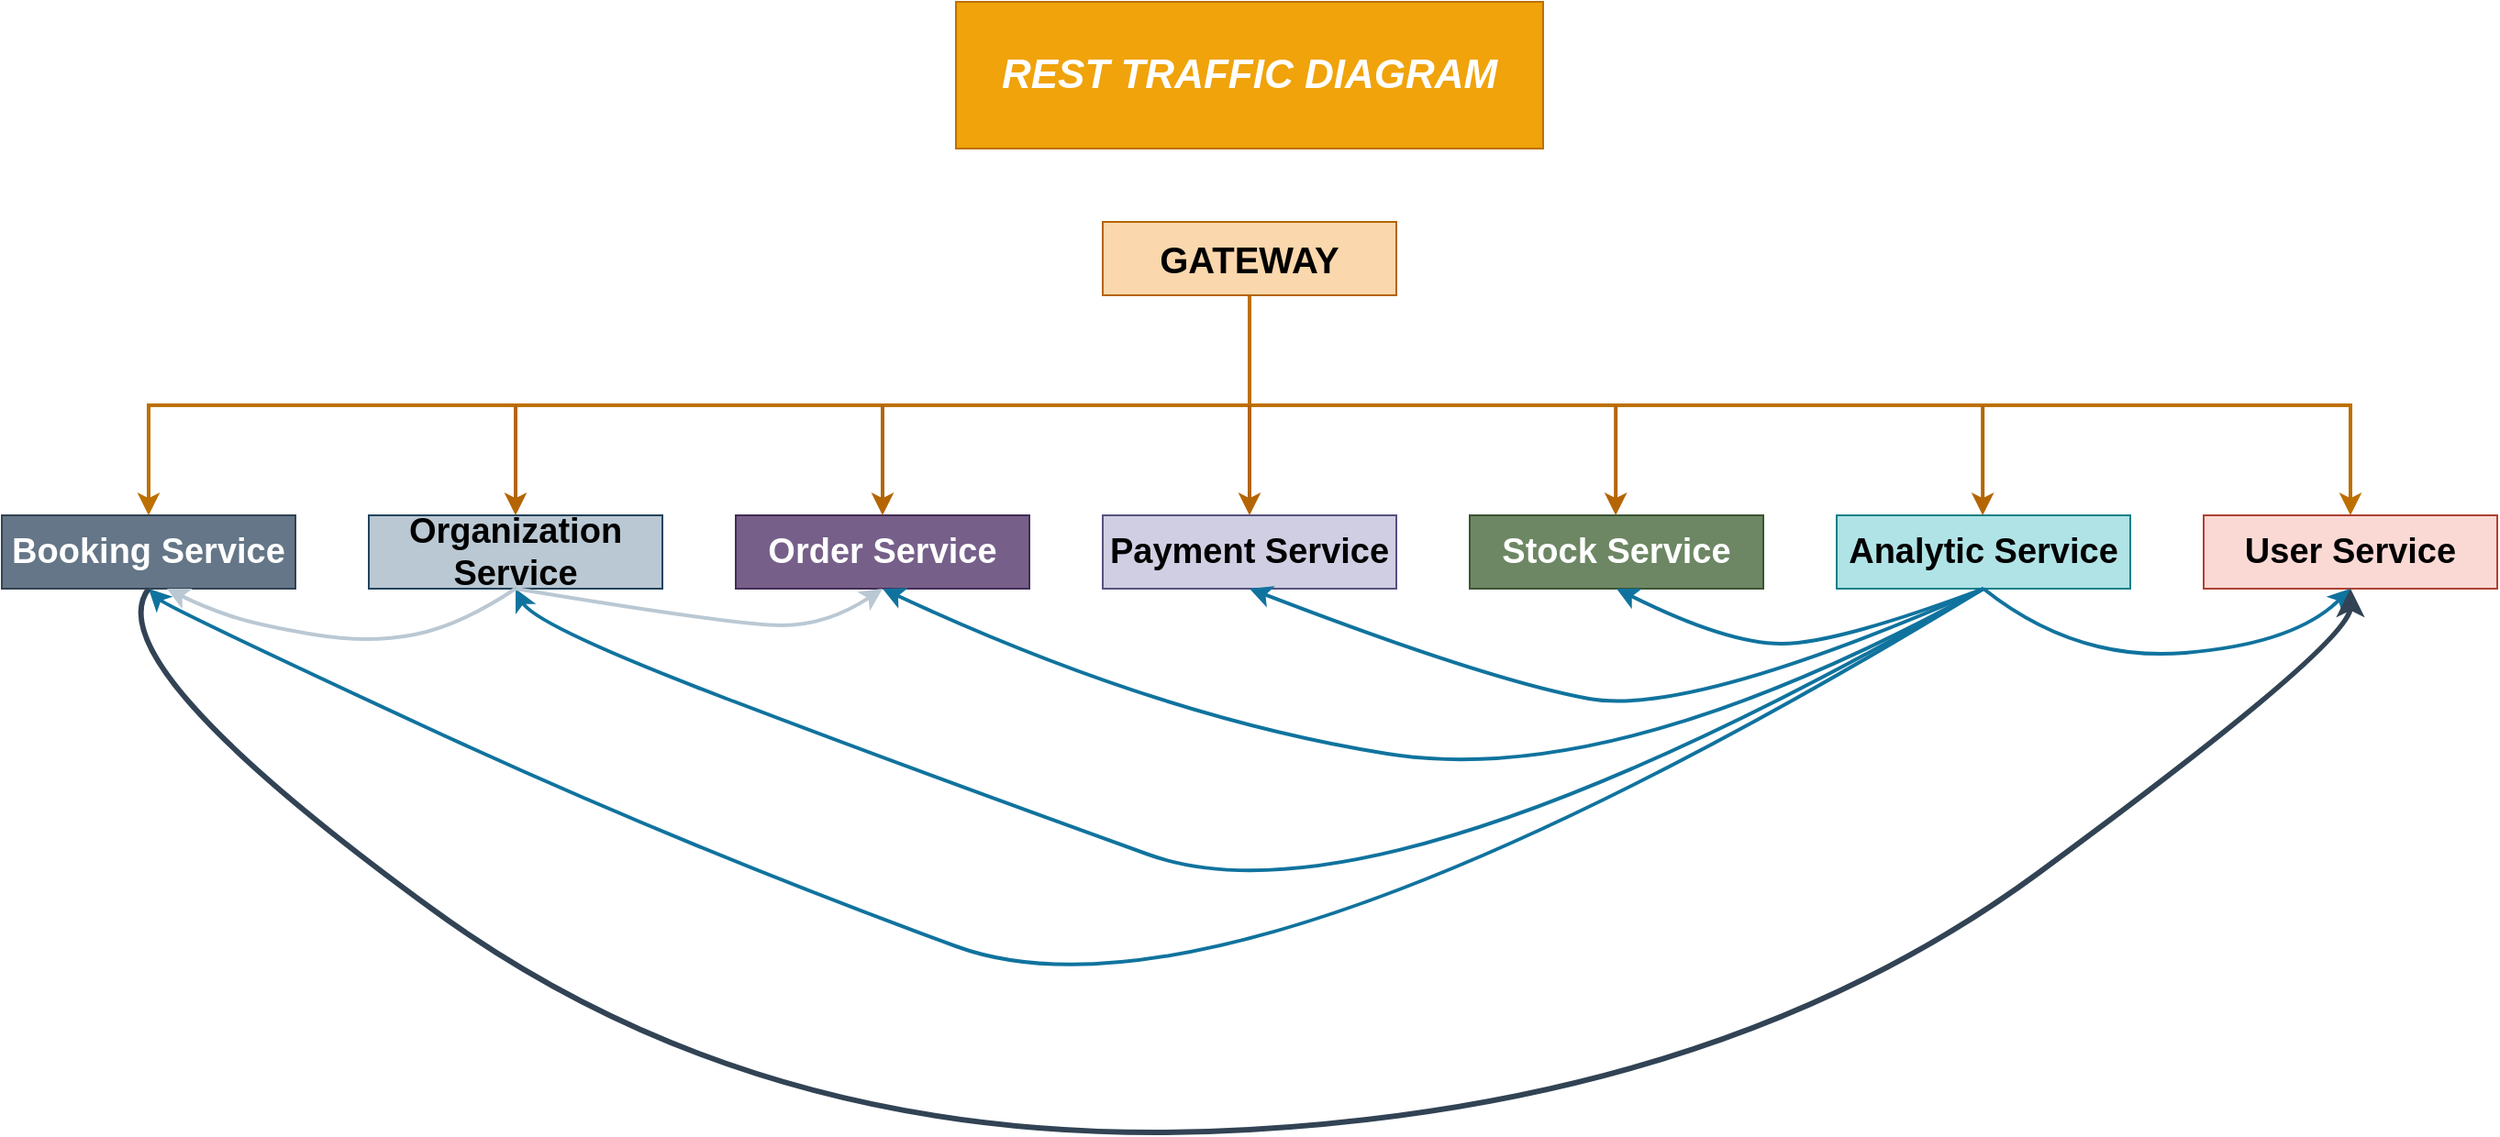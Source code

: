 <mxfile version="20.5.1" type="device"><diagram id="tXU7JIdaSS6WllKqkqgq" name="Page-1"><mxGraphModel dx="2272" dy="697" grid="1" gridSize="10" guides="1" tooltips="1" connect="1" arrows="1" fold="1" page="1" pageScale="1" pageWidth="850" pageHeight="1100" math="0" shadow="0"><root><mxCell id="0"/><mxCell id="1" parent="0"/><mxCell id="6x9nKaubzdRpVUaBUvOc-68" style="edgeStyle=orthogonalEdgeStyle;rounded=0;orthogonalLoop=1;jettySize=auto;html=1;strokeWidth=2;fontSize=19;fontColor=#000000;fillColor=#f0a30a;strokeColor=#BD7000;" edge="1" parent="1" source="6x9nKaubzdRpVUaBUvOc-35" target="6x9nKaubzdRpVUaBUvOc-42"><mxGeometry relative="1" as="geometry"><Array as="points"><mxPoint y="300"/><mxPoint x="600" y="300"/></Array></mxGeometry></mxCell><mxCell id="6x9nKaubzdRpVUaBUvOc-69" style="edgeStyle=orthogonalEdgeStyle;rounded=0;orthogonalLoop=1;jettySize=auto;html=1;exitX=0.5;exitY=1;exitDx=0;exitDy=0;strokeWidth=2;fontSize=19;fontColor=#000000;fillColor=#f0a30a;strokeColor=#BD7000;" edge="1" parent="1" source="6x9nKaubzdRpVUaBUvOc-35" target="6x9nKaubzdRpVUaBUvOc-40"><mxGeometry relative="1" as="geometry"/></mxCell><mxCell id="6x9nKaubzdRpVUaBUvOc-35" value="GATEWAY" style="rounded=0;whiteSpace=wrap;html=1;fontSize=20;fillColor=#fad7ac;strokeColor=#b46504;fontColor=#000000;align=center;fontStyle=1" vertex="1" parent="1"><mxGeometry x="-80" y="200" width="160" height="40" as="geometry"/></mxCell><mxCell id="6x9nKaubzdRpVUaBUvOc-36" value="Organization Service" style="rounded=0;whiteSpace=wrap;html=1;fontSize=19;fillColor=#bac8d3;strokeColor=#23445d;fontColor=#000000;fontStyle=1" vertex="1" parent="1"><mxGeometry x="-480" y="360" width="160" height="40" as="geometry"/></mxCell><mxCell id="6x9nKaubzdRpVUaBUvOc-37" value="Order Service" style="rounded=0;whiteSpace=wrap;html=1;fontSize=19;fillColor=#76608a;fontColor=#ffffff;strokeColor=#432D57;fontStyle=1" vertex="1" parent="1"><mxGeometry x="-280" y="360" width="160" height="40" as="geometry"/></mxCell><mxCell id="6x9nKaubzdRpVUaBUvOc-38" value="Payment Service" style="rounded=0;whiteSpace=wrap;html=1;fontSize=19;fillColor=#d0cee2;strokeColor=#56517e;fontColor=#000000;fontStyle=1" vertex="1" parent="1"><mxGeometry x="-80" y="360" width="160" height="40" as="geometry"/></mxCell><mxCell id="6x9nKaubzdRpVUaBUvOc-39" value="Stock Service" style="rounded=0;whiteSpace=wrap;html=1;fontSize=19;fillColor=#6d8764;strokeColor=#3A5431;fontColor=#ffffff;fontStyle=1" vertex="1" parent="1"><mxGeometry x="120" y="360" width="160" height="40" as="geometry"/></mxCell><mxCell id="6x9nKaubzdRpVUaBUvOc-40" value="Booking Service" style="rounded=0;whiteSpace=wrap;html=1;fontSize=19;fillColor=#647687;fontColor=#ffffff;strokeColor=#314354;fontStyle=1" vertex="1" parent="1"><mxGeometry x="-680" y="360" width="160" height="40" as="geometry"/></mxCell><mxCell id="6x9nKaubzdRpVUaBUvOc-41" value="Analytic Service" style="rounded=0;whiteSpace=wrap;html=1;fontSize=19;fillColor=#b0e3e6;strokeColor=#0e8088;fontColor=#000000;fontStyle=1" vertex="1" parent="1"><mxGeometry x="320" y="360" width="160" height="40" as="geometry"/></mxCell><mxCell id="6x9nKaubzdRpVUaBUvOc-42" value="User Service" style="rounded=0;whiteSpace=wrap;html=1;fontSize=19;fillColor=#fad9d5;strokeColor=#ae4132;fontColor=#000000;fontStyle=1" vertex="1" parent="1"><mxGeometry x="520" y="360" width="160" height="40" as="geometry"/></mxCell><mxCell id="6x9nKaubzdRpVUaBUvOc-44" value="" style="endArrow=classic;html=1;rounded=0;fontSize=17;entryX=0.5;entryY=0;entryDx=0;entryDy=0;fillColor=#fad7ac;strokeColor=#b46504;strokeWidth=2;" edge="1" parent="1" target="6x9nKaubzdRpVUaBUvOc-36"><mxGeometry width="50" height="50" relative="1" as="geometry"><mxPoint x="-400" y="300" as="sourcePoint"/><mxPoint x="-150" y="350" as="targetPoint"/></mxGeometry></mxCell><mxCell id="6x9nKaubzdRpVUaBUvOc-45" value="" style="endArrow=classic;html=1;rounded=0;fontSize=17;entryX=0.5;entryY=0;entryDx=0;entryDy=0;fillColor=#fad7ac;strokeColor=#b46504;strokeWidth=2;" edge="1" parent="1" target="6x9nKaubzdRpVUaBUvOc-37"><mxGeometry width="50" height="50" relative="1" as="geometry"><mxPoint x="-200" y="300" as="sourcePoint"/><mxPoint x="-140" y="510" as="targetPoint"/></mxGeometry></mxCell><mxCell id="6x9nKaubzdRpVUaBUvOc-46" value="" style="endArrow=classic;html=1;rounded=0;fontSize=17;entryX=0.5;entryY=0;entryDx=0;entryDy=0;fillColor=#fad7ac;strokeColor=#b46504;strokeWidth=2;" edge="1" parent="1" target="6x9nKaubzdRpVUaBUvOc-38"><mxGeometry width="50" height="50" relative="1" as="geometry"><mxPoint y="300" as="sourcePoint"/><mxPoint x="10" y="380" as="targetPoint"/></mxGeometry></mxCell><mxCell id="6x9nKaubzdRpVUaBUvOc-53" value="" style="curved=1;endArrow=classic;html=1;rounded=0;fontSize=17;entryX=0.5;entryY=1;entryDx=0;entryDy=0;exitX=0.5;exitY=1;exitDx=0;exitDy=0;fillColor=#b1ddf0;strokeColor=#10739e;strokeWidth=2;" edge="1" parent="1" source="6x9nKaubzdRpVUaBUvOc-41" target="6x9nKaubzdRpVUaBUvOc-42"><mxGeometry width="50" height="50" relative="1" as="geometry"><mxPoint x="20" y="430" as="sourcePoint"/><mxPoint x="70" y="380" as="targetPoint"/><Array as="points"><mxPoint x="450" y="440"/><mxPoint x="570" y="430"/></Array></mxGeometry></mxCell><mxCell id="6x9nKaubzdRpVUaBUvOc-55" value="" style="curved=1;endArrow=classic;html=1;rounded=0;fontSize=17;entryX=0.5;entryY=1;entryDx=0;entryDy=0;exitX=0.5;exitY=1;exitDx=0;exitDy=0;fillColor=#b1ddf0;strokeColor=#10739e;strokeWidth=2;" edge="1" parent="1" source="6x9nKaubzdRpVUaBUvOc-41" target="6x9nKaubzdRpVUaBUvOc-39"><mxGeometry width="50" height="50" relative="1" as="geometry"><mxPoint x="20" y="430" as="sourcePoint"/><mxPoint x="70" y="380" as="targetPoint"/><Array as="points"><mxPoint x="320" y="430"/><mxPoint x="260" y="430"/></Array></mxGeometry></mxCell><mxCell id="6x9nKaubzdRpVUaBUvOc-56" value="" style="curved=1;endArrow=classic;html=1;rounded=0;fontSize=17;entryX=0.5;entryY=1;entryDx=0;entryDy=0;fillColor=#b1ddf0;strokeColor=#10739e;strokeWidth=2;" edge="1" parent="1" target="6x9nKaubzdRpVUaBUvOc-38"><mxGeometry width="50" height="50" relative="1" as="geometry"><mxPoint x="400" y="400" as="sourcePoint"/><mxPoint x="180" y="480" as="targetPoint"/><Array as="points"><mxPoint x="240" y="470"/><mxPoint x="130" y="450"/></Array></mxGeometry></mxCell><mxCell id="6x9nKaubzdRpVUaBUvOc-57" value="" style="curved=1;endArrow=classic;html=1;rounded=0;fontSize=17;entryX=0.5;entryY=1;entryDx=0;entryDy=0;fillColor=#b1ddf0;strokeColor=#10739e;strokeWidth=2;" edge="1" parent="1" target="6x9nKaubzdRpVUaBUvOc-37"><mxGeometry width="50" height="50" relative="1" as="geometry"><mxPoint x="400" y="400" as="sourcePoint"/><mxPoint x="-130" y="520" as="targetPoint"/><Array as="points"><mxPoint x="200" y="510"/><mxPoint x="-50" y="470"/></Array></mxGeometry></mxCell><mxCell id="6x9nKaubzdRpVUaBUvOc-58" value="" style="curved=1;endArrow=classic;html=1;rounded=0;fontSize=17;entryX=0.5;entryY=1;entryDx=0;entryDy=0;fillColor=#b1ddf0;strokeColor=#10739e;strokeWidth=2;" edge="1" parent="1" target="6x9nKaubzdRpVUaBUvOc-40"><mxGeometry width="50" height="50" relative="1" as="geometry"><mxPoint x="400" y="400" as="sourcePoint"/><mxPoint x="-120" y="330" as="targetPoint"/><Array as="points"><mxPoint x="-10" y="650"/><mxPoint x="-310" y="540"/><mxPoint x="-590" y="410"/></Array></mxGeometry></mxCell><mxCell id="6x9nKaubzdRpVUaBUvOc-59" value="REST TRAFFIC DIAGRAM" style="rounded=0;whiteSpace=wrap;html=1;fontSize=22;fontStyle=3;fillColor=#f0a30a;strokeColor=#BD7000;fontColor=#FFFFFF;" vertex="1" parent="1"><mxGeometry x="-160" y="80" width="320" height="80" as="geometry"/></mxCell><mxCell id="6x9nKaubzdRpVUaBUvOc-60" value="" style="curved=1;endArrow=classic;html=1;rounded=0;fontSize=19;entryX=0.5;entryY=1;entryDx=0;entryDy=0;exitX=0.5;exitY=1;exitDx=0;exitDy=0;fillColor=#b1ddf0;strokeColor=#10739e;strokeWidth=2;" edge="1" parent="1" source="6x9nKaubzdRpVUaBUvOc-41" target="6x9nKaubzdRpVUaBUvOc-36"><mxGeometry width="50" height="50" relative="1" as="geometry"><mxPoint x="-150" y="640" as="sourcePoint"/><mxPoint x="-100" y="590" as="targetPoint"/><Array as="points"><mxPoint x="70" y="590"/><mxPoint x="-180" y="500"/><mxPoint x="-390" y="420"/></Array></mxGeometry></mxCell><mxCell id="6x9nKaubzdRpVUaBUvOc-61" value="" style="curved=1;endArrow=classic;html=1;rounded=0;fontSize=21;exitX=0.5;exitY=1;exitDx=0;exitDy=0;entryX=0.5;entryY=1;entryDx=0;entryDy=0;fillColor=#647687;strokeColor=#314354;strokeWidth=3;" edge="1" parent="1" source="6x9nKaubzdRpVUaBUvOc-40" target="6x9nKaubzdRpVUaBUvOc-42"><mxGeometry width="50" height="50" relative="1" as="geometry"><mxPoint x="-90" y="490" as="sourcePoint"/><mxPoint x="-40" y="440" as="targetPoint"/><Array as="points"><mxPoint x="-630" y="440"/><mxPoint x="-260" y="710"/><mxPoint x="260" y="680"/><mxPoint x="600" y="430"/></Array></mxGeometry></mxCell><mxCell id="6x9nKaubzdRpVUaBUvOc-66" value="" style="endArrow=classic;html=1;rounded=0;fontSize=17;entryX=0.5;entryY=0;entryDx=0;entryDy=0;fillColor=#fad7ac;strokeColor=#b46504;strokeWidth=2;" edge="1" parent="1"><mxGeometry width="50" height="50" relative="1" as="geometry"><mxPoint x="199.58" y="300" as="sourcePoint"/><mxPoint x="199.58" y="360" as="targetPoint"/></mxGeometry></mxCell><mxCell id="6x9nKaubzdRpVUaBUvOc-67" value="" style="endArrow=classic;html=1;rounded=0;fontSize=17;entryX=0.5;entryY=0;entryDx=0;entryDy=0;fillColor=#fad7ac;strokeColor=#b46504;strokeWidth=2;" edge="1" parent="1"><mxGeometry width="50" height="50" relative="1" as="geometry"><mxPoint x="399.58" y="300" as="sourcePoint"/><mxPoint x="399.58" y="360" as="targetPoint"/></mxGeometry></mxCell><mxCell id="6x9nKaubzdRpVUaBUvOc-72" value="" style="curved=1;endArrow=classic;html=1;rounded=0;strokeWidth=2;fontSize=19;fontColor=#000000;exitX=0.5;exitY=1;exitDx=0;exitDy=0;fillColor=#bac8d3;strokeColor=#BAC8D3;" edge="1" parent="1" source="6x9nKaubzdRpVUaBUvOc-36"><mxGeometry width="50" height="50" relative="1" as="geometry"><mxPoint x="-400" y="410" as="sourcePoint"/><mxPoint x="-590" y="400" as="targetPoint"/><Array as="points"><mxPoint x="-430" y="420"/><mxPoint x="-480" y="430"/><mxPoint x="-540" y="420"/><mxPoint x="-570" y="410"/></Array></mxGeometry></mxCell><mxCell id="6x9nKaubzdRpVUaBUvOc-73" value="" style="curved=1;endArrow=classic;html=1;rounded=0;strokeWidth=2;fontSize=19;fontColor=#000000;exitX=0.5;exitY=1;exitDx=0;exitDy=0;entryX=0.5;entryY=1;entryDx=0;entryDy=0;fillColor=#bac8d3;strokeColor=#BAC8D3;" edge="1" parent="1" source="6x9nKaubzdRpVUaBUvOc-36" target="6x9nKaubzdRpVUaBUvOc-37"><mxGeometry width="50" height="50" relative="1" as="geometry"><mxPoint x="-400" y="280" as="sourcePoint"/><mxPoint x="-350" y="230" as="targetPoint"/><Array as="points"><mxPoint x="-280" y="420"/><mxPoint x="-230" y="420"/></Array></mxGeometry></mxCell></root></mxGraphModel></diagram></mxfile>